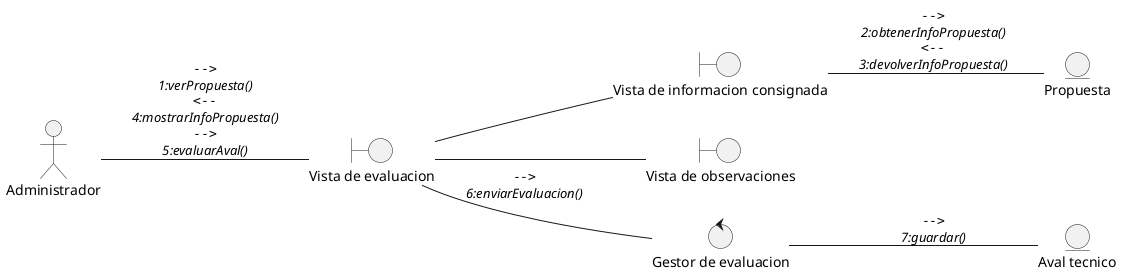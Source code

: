@startuml DiagramaDeColaboracionResponderEvaluacionAval
left to right direction

actor "Administrador" as actorAdmin

entity "Propuesta" as entidadPropuesta
entity "Aval tecnico" as entidadAval

boundary "Vista de evaluacion" as vistaEvaluacion
boundary "Vista de informacion consignada" as vistaInfoConsignada
boundary "Vista de observaciones" as vistaObservaciones

control "Gestor de evaluacion" as ctrlGestorEvaluacion

actorAdmin -- vistaEvaluacion : ""-->""\n//1:verPropuesta()//\n""<--""\n//4:mostrarInfoPropuesta()//\n""-->""\n//5:evaluarAval()//
vistaEvaluacion -- vistaInfoConsignada
vistaEvaluacion -- vistaObservaciones

vistaInfoConsignada -- entidadPropuesta : ""-->""\n//2:obtenerInfoPropuesta()//\n""<--""\n//3:devolverInfoPropuesta()//

vistaEvaluacion -- ctrlGestorEvaluacion : ""-->""\n//6:enviarEvaluacion()//
ctrlGestorEvaluacion -- entidadAval : ""-->""\n//7:guardar()//

@enduml